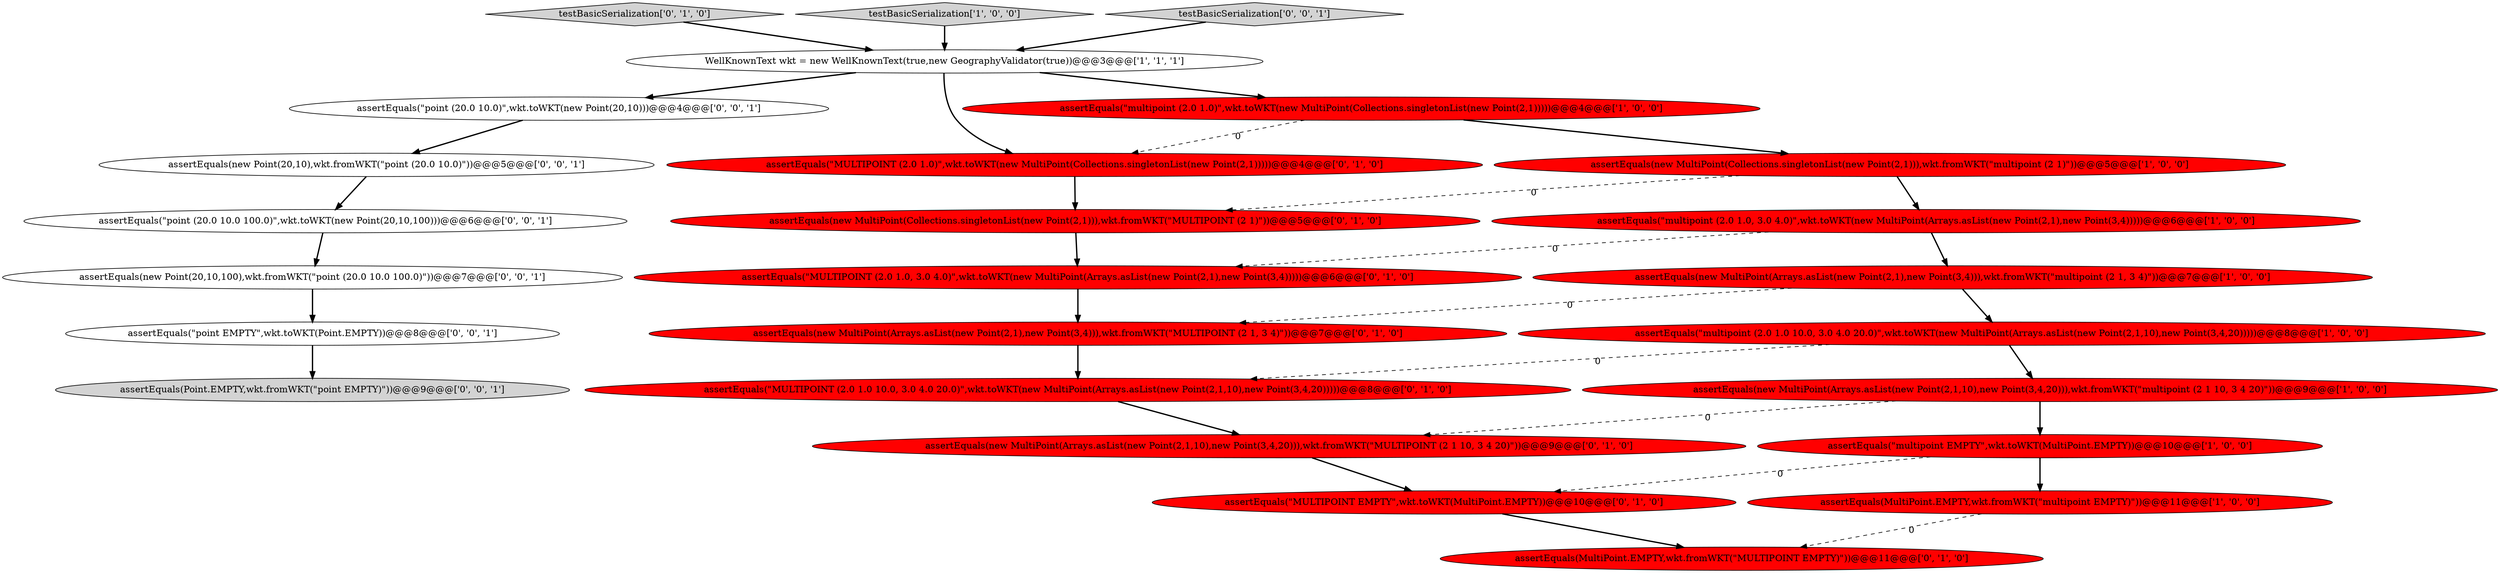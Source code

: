 digraph {
24 [style = filled, label = "assertEquals(\"point EMPTY\",wkt.toWKT(Point.EMPTY))@@@8@@@['0', '0', '1']", fillcolor = white, shape = ellipse image = "AAA0AAABBB3BBB"];
16 [style = filled, label = "assertEquals(\"MULTIPOINT (2.0 1.0, 3.0 4.0)\",wkt.toWKT(new MultiPoint(Arrays.asList(new Point(2,1),new Point(3,4)))))@@@6@@@['0', '1', '0']", fillcolor = red, shape = ellipse image = "AAA1AAABBB2BBB"];
9 [style = filled, label = "assertEquals(new MultiPoint(Collections.singletonList(new Point(2,1))),wkt.fromWKT(\"multipoint (2 1)\"))@@@5@@@['1', '0', '0']", fillcolor = red, shape = ellipse image = "AAA1AAABBB1BBB"];
22 [style = filled, label = "assertEquals(\"point (20.0 10.0)\",wkt.toWKT(new Point(20,10)))@@@4@@@['0', '0', '1']", fillcolor = white, shape = ellipse image = "AAA0AAABBB3BBB"];
25 [style = filled, label = "assertEquals(new Point(20,10),wkt.fromWKT(\"point (20.0 10.0)\"))@@@5@@@['0', '0', '1']", fillcolor = white, shape = ellipse image = "AAA0AAABBB3BBB"];
7 [style = filled, label = "WellKnownText wkt = new WellKnownText(true,new GeographyValidator(true))@@@3@@@['1', '1', '1']", fillcolor = white, shape = ellipse image = "AAA0AAABBB1BBB"];
12 [style = filled, label = "testBasicSerialization['0', '1', '0']", fillcolor = lightgray, shape = diamond image = "AAA0AAABBB2BBB"];
2 [style = filled, label = "assertEquals(MultiPoint.EMPTY,wkt.fromWKT(\"multipoint EMPTY)\"))@@@11@@@['1', '0', '0']", fillcolor = red, shape = ellipse image = "AAA1AAABBB1BBB"];
0 [style = filled, label = "assertEquals(\"multipoint EMPTY\",wkt.toWKT(MultiPoint.EMPTY))@@@10@@@['1', '0', '0']", fillcolor = red, shape = ellipse image = "AAA1AAABBB1BBB"];
15 [style = filled, label = "assertEquals(new MultiPoint(Arrays.asList(new Point(2,1),new Point(3,4))),wkt.fromWKT(\"MULTIPOINT (2 1, 3 4)\"))@@@7@@@['0', '1', '0']", fillcolor = red, shape = ellipse image = "AAA1AAABBB2BBB"];
8 [style = filled, label = "assertEquals(new MultiPoint(Arrays.asList(new Point(2,1),new Point(3,4))),wkt.fromWKT(\"multipoint (2 1, 3 4)\"))@@@7@@@['1', '0', '0']", fillcolor = red, shape = ellipse image = "AAA1AAABBB1BBB"];
10 [style = filled, label = "assertEquals(\"MULTIPOINT (2.0 1.0 10.0, 3.0 4.0 20.0)\",wkt.toWKT(new MultiPoint(Arrays.asList(new Point(2,1,10),new Point(3,4,20)))))@@@8@@@['0', '1', '0']", fillcolor = red, shape = ellipse image = "AAA1AAABBB2BBB"];
13 [style = filled, label = "assertEquals(new MultiPoint(Collections.singletonList(new Point(2,1))),wkt.fromWKT(\"MULTIPOINT (2 1)\"))@@@5@@@['0', '1', '0']", fillcolor = red, shape = ellipse image = "AAA1AAABBB2BBB"];
23 [style = filled, label = "assertEquals(\"point (20.0 10.0 100.0)\",wkt.toWKT(new Point(20,10,100)))@@@6@@@['0', '0', '1']", fillcolor = white, shape = ellipse image = "AAA0AAABBB3BBB"];
17 [style = filled, label = "assertEquals(new MultiPoint(Arrays.asList(new Point(2,1,10),new Point(3,4,20))),wkt.fromWKT(\"MULTIPOINT (2 1 10, 3 4 20)\"))@@@9@@@['0', '1', '0']", fillcolor = red, shape = ellipse image = "AAA1AAABBB2BBB"];
3 [style = filled, label = "assertEquals(\"multipoint (2.0 1.0 10.0, 3.0 4.0 20.0)\",wkt.toWKT(new MultiPoint(Arrays.asList(new Point(2,1,10),new Point(3,4,20)))))@@@8@@@['1', '0', '0']", fillcolor = red, shape = ellipse image = "AAA1AAABBB1BBB"];
1 [style = filled, label = "assertEquals(\"multipoint (2.0 1.0)\",wkt.toWKT(new MultiPoint(Collections.singletonList(new Point(2,1)))))@@@4@@@['1', '0', '0']", fillcolor = red, shape = ellipse image = "AAA1AAABBB1BBB"];
6 [style = filled, label = "assertEquals(\"multipoint (2.0 1.0, 3.0 4.0)\",wkt.toWKT(new MultiPoint(Arrays.asList(new Point(2,1),new Point(3,4)))))@@@6@@@['1', '0', '0']", fillcolor = red, shape = ellipse image = "AAA1AAABBB1BBB"];
14 [style = filled, label = "assertEquals(\"MULTIPOINT (2.0 1.0)\",wkt.toWKT(new MultiPoint(Collections.singletonList(new Point(2,1)))))@@@4@@@['0', '1', '0']", fillcolor = red, shape = ellipse image = "AAA1AAABBB2BBB"];
20 [style = filled, label = "assertEquals(Point.EMPTY,wkt.fromWKT(\"point EMPTY)\"))@@@9@@@['0', '0', '1']", fillcolor = lightgray, shape = ellipse image = "AAA0AAABBB3BBB"];
5 [style = filled, label = "testBasicSerialization['1', '0', '0']", fillcolor = lightgray, shape = diamond image = "AAA0AAABBB1BBB"];
19 [style = filled, label = "testBasicSerialization['0', '0', '1']", fillcolor = lightgray, shape = diamond image = "AAA0AAABBB3BBB"];
18 [style = filled, label = "assertEquals(\"MULTIPOINT EMPTY\",wkt.toWKT(MultiPoint.EMPTY))@@@10@@@['0', '1', '0']", fillcolor = red, shape = ellipse image = "AAA1AAABBB2BBB"];
4 [style = filled, label = "assertEquals(new MultiPoint(Arrays.asList(new Point(2,1,10),new Point(3,4,20))),wkt.fromWKT(\"multipoint (2 1 10, 3 4 20)\"))@@@9@@@['1', '0', '0']", fillcolor = red, shape = ellipse image = "AAA1AAABBB1BBB"];
21 [style = filled, label = "assertEquals(new Point(20,10,100),wkt.fromWKT(\"point (20.0 10.0 100.0)\"))@@@7@@@['0', '0', '1']", fillcolor = white, shape = ellipse image = "AAA0AAABBB3BBB"];
11 [style = filled, label = "assertEquals(MultiPoint.EMPTY,wkt.fromWKT(\"MULTIPOINT EMPTY)\"))@@@11@@@['0', '1', '0']", fillcolor = red, shape = ellipse image = "AAA1AAABBB2BBB"];
16->15 [style = bold, label=""];
22->25 [style = bold, label=""];
15->10 [style = bold, label=""];
7->1 [style = bold, label=""];
1->14 [style = dashed, label="0"];
4->17 [style = dashed, label="0"];
25->23 [style = bold, label=""];
8->15 [style = dashed, label="0"];
18->11 [style = bold, label=""];
0->2 [style = bold, label=""];
8->3 [style = bold, label=""];
10->17 [style = bold, label=""];
21->24 [style = bold, label=""];
3->4 [style = bold, label=""];
13->16 [style = bold, label=""];
12->7 [style = bold, label=""];
1->9 [style = bold, label=""];
4->0 [style = bold, label=""];
9->6 [style = bold, label=""];
7->14 [style = bold, label=""];
24->20 [style = bold, label=""];
7->22 [style = bold, label=""];
6->16 [style = dashed, label="0"];
23->21 [style = bold, label=""];
6->8 [style = bold, label=""];
9->13 [style = dashed, label="0"];
0->18 [style = dashed, label="0"];
5->7 [style = bold, label=""];
2->11 [style = dashed, label="0"];
3->10 [style = dashed, label="0"];
14->13 [style = bold, label=""];
19->7 [style = bold, label=""];
17->18 [style = bold, label=""];
}
